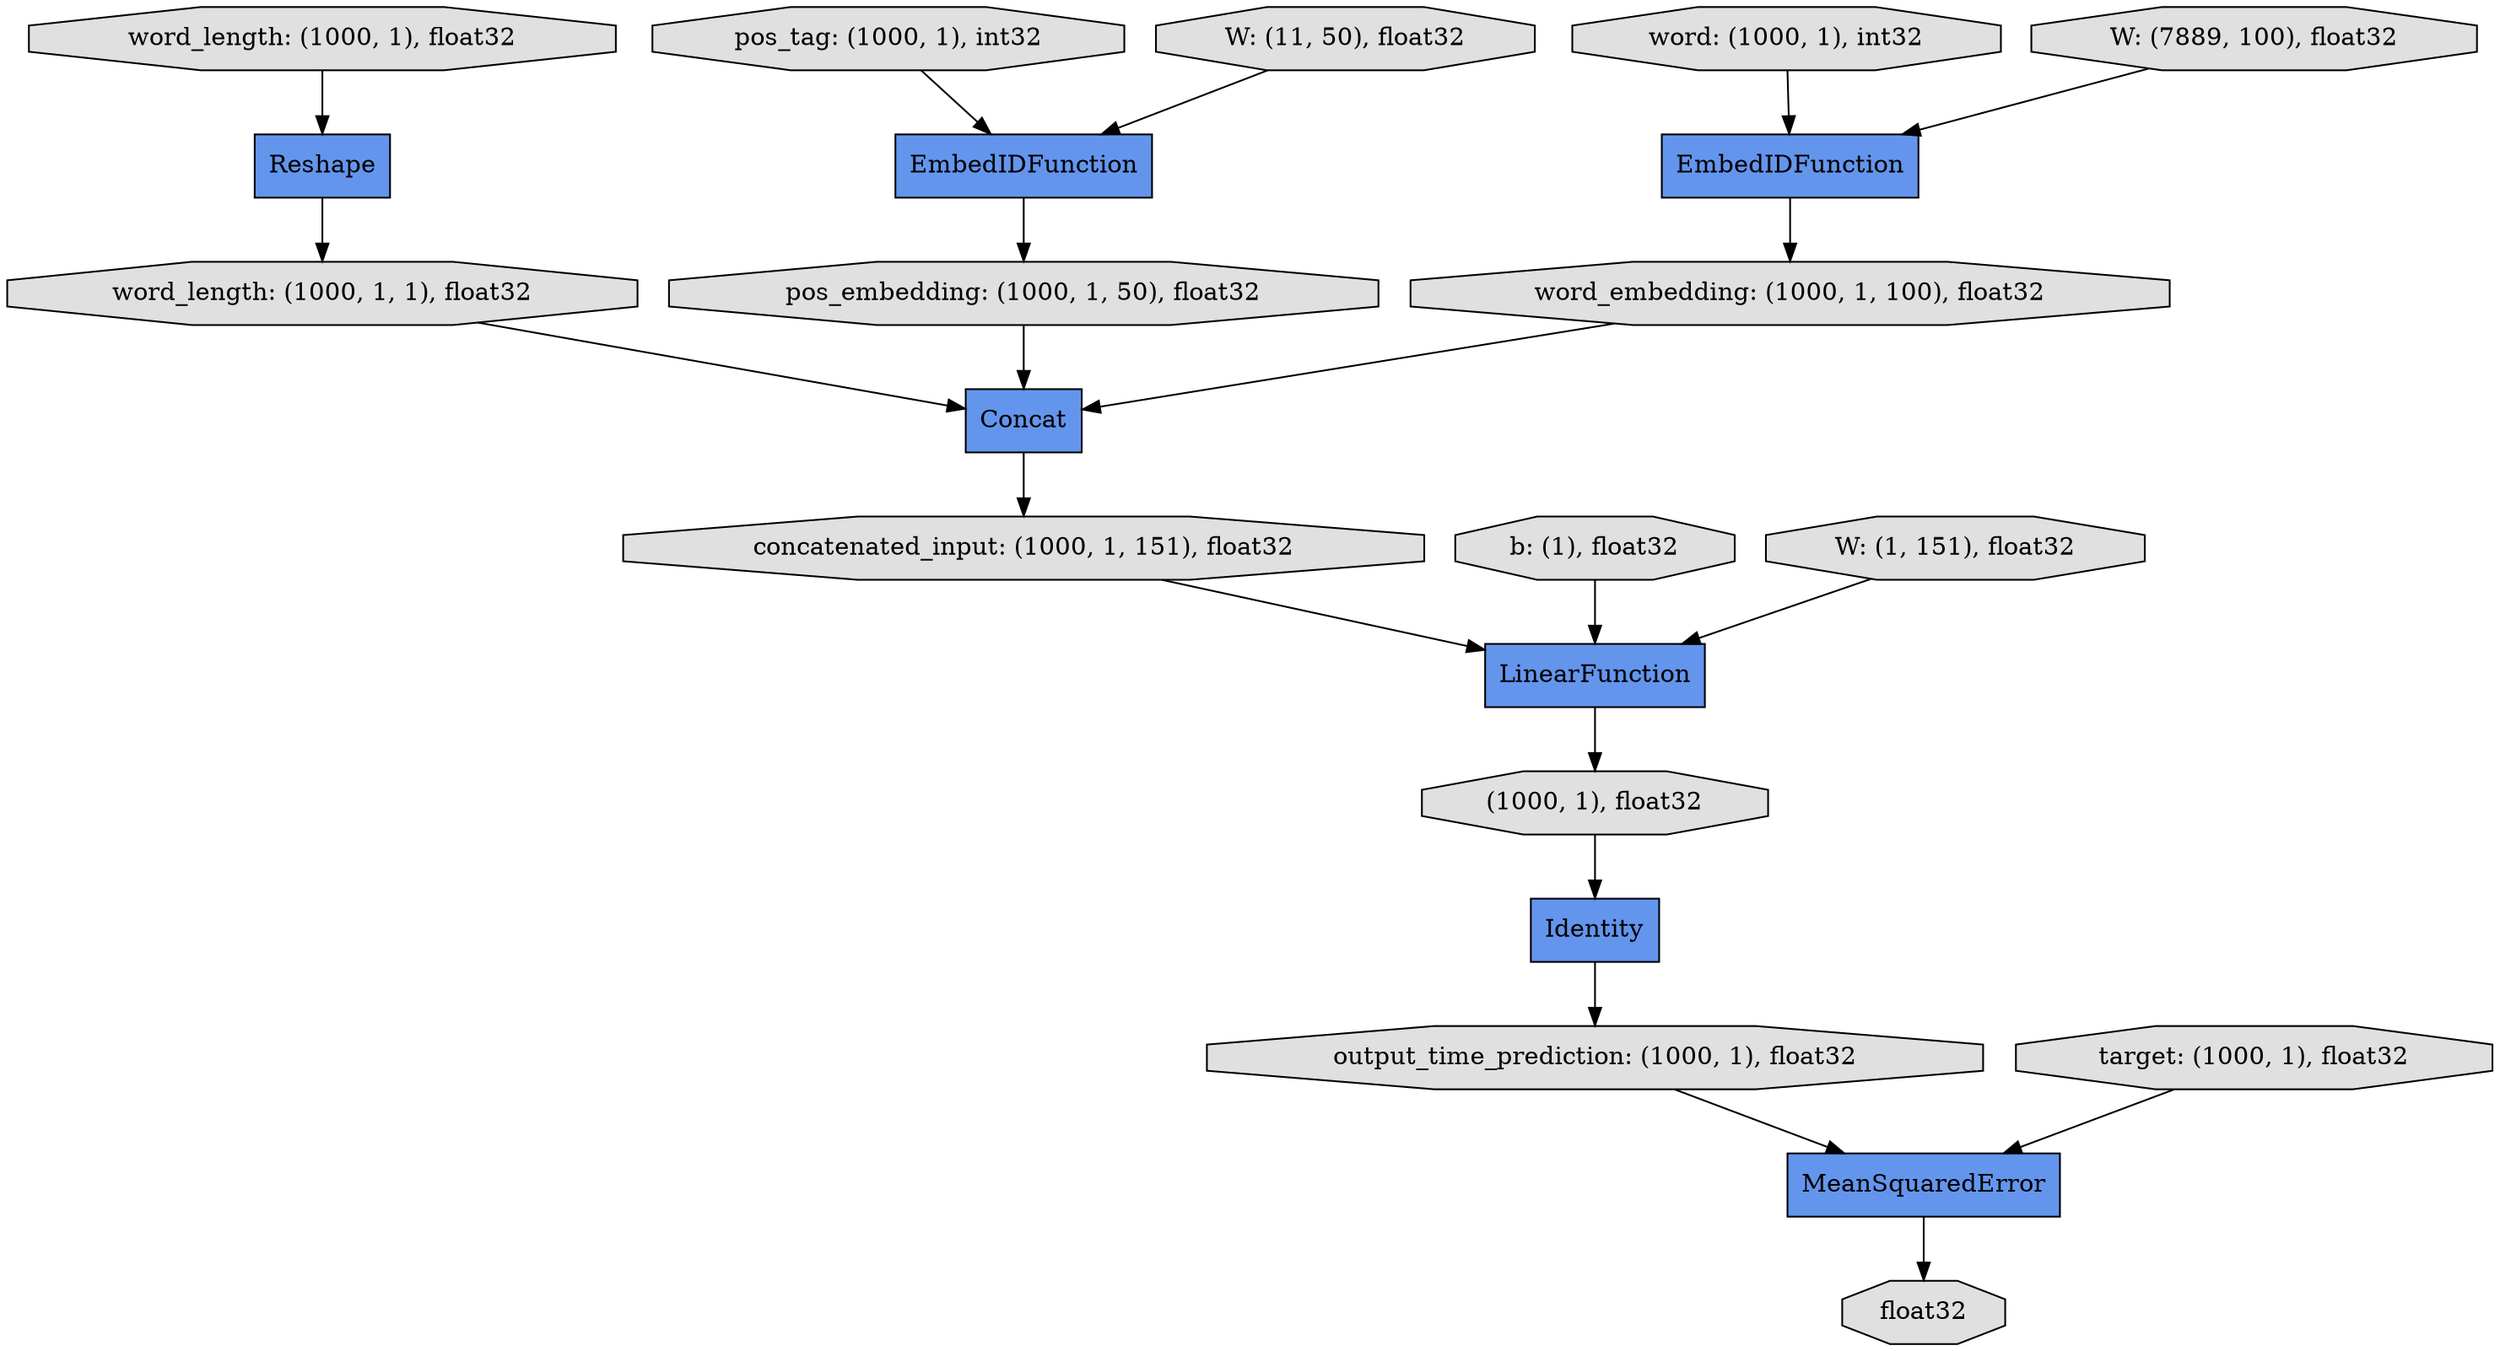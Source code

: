 digraph graphname{rankdir=TB;139902815039616 [shape="octagon",fillcolor="#E0E0E0",label="word_length: (1000, 1), float32",style="filled"];139902815049936 [shape="octagon",fillcolor="#E0E0E0",label="b: (1), float32",style="filled"];139902815039728 [shape="octagon",fillcolor="#E0E0E0",label="word_length: (1000, 1, 1), float32",style="filled"];139902815041968 [shape="octagon",fillcolor="#E0E0E0",label="target: (1000, 1), float32",style="filled"];139902815040008 [shape="octagon",fillcolor="#E0E0E0",label="word: (1000, 1), int32",style="filled"];139902815040120 [shape="octagon",fillcolor="#E0E0E0",label="output_time_prediction: (1000, 1), float32",style="filled"];139902815040176 [shape="octagon",fillcolor="#E0E0E0",label="pos_tag: (1000, 1), int32",style="filled"];139902815050496 [shape="octagon",fillcolor="#E0E0E0",label="W: (1, 151), float32",style="filled"];139902815040344 [shape="record",fillcolor="#6495ED",label="EmbedIDFunction",style="filled"];139902815048592 [shape="octagon",fillcolor="#E0E0E0",label="W: (11, 50), float32",style="filled"];139902815040456 [shape="record",fillcolor="#6495ED",label="Reshape",style="filled"];139902815040512 [shape="octagon",fillcolor="#E0E0E0",label="(1000, 1), float32",style="filled"];139902815042584 [shape="octagon",fillcolor="#E0E0E0",label="pos_embedding: (1000, 1, 50), float32",style="filled"];139902815040792 [shape="octagon",fillcolor="#E0E0E0",label="concatenated_input: (1000, 1, 151), float32",style="filled"];139902815040848 [shape="record",fillcolor="#6495ED",label="LinearFunction",style="filled"];139902815042920 [shape="record",fillcolor="#6495ED",label="MeanSquaredError",style="filled"];139902815051168 [shape="octagon",fillcolor="#E0E0E0",label="W: (7889, 100), float32",style="filled"];139902815051336 [shape="octagon",fillcolor="#E0E0E0",label="float32",style="filled"];139902815043256 [shape="record",fillcolor="#6495ED",label="EmbedIDFunction",style="filled"];139902815043312 [shape="octagon",fillcolor="#E0E0E0",label="word_embedding: (1000, 1, 100), float32",style="filled"];139902815043424 [shape="record",fillcolor="#6495ED",label="Identity",style="filled"];139902815043536 [shape="record",fillcolor="#6495ED",label="Concat",style="filled"];139902815040512 -> 139902815043424;139902815043536 -> 139902815040792;139902815040344 -> 139902815043312;139902815040008 -> 139902815040344;139902815051168 -> 139902815040344;139902815040848 -> 139902815040512;139902815040176 -> 139902815043256;139902815048592 -> 139902815043256;139902815039616 -> 139902815040456;139902815042920 -> 139902815051336;139902815040792 -> 139902815040848;139902815043312 -> 139902815043536;139902815043424 -> 139902815040120;139902815050496 -> 139902815040848;139902815039728 -> 139902815043536;139902815043256 -> 139902815042584;139902815040456 -> 139902815039728;139902815042584 -> 139902815043536;139902815040120 -> 139902815042920;139902815049936 -> 139902815040848;139902815041968 -> 139902815042920;}